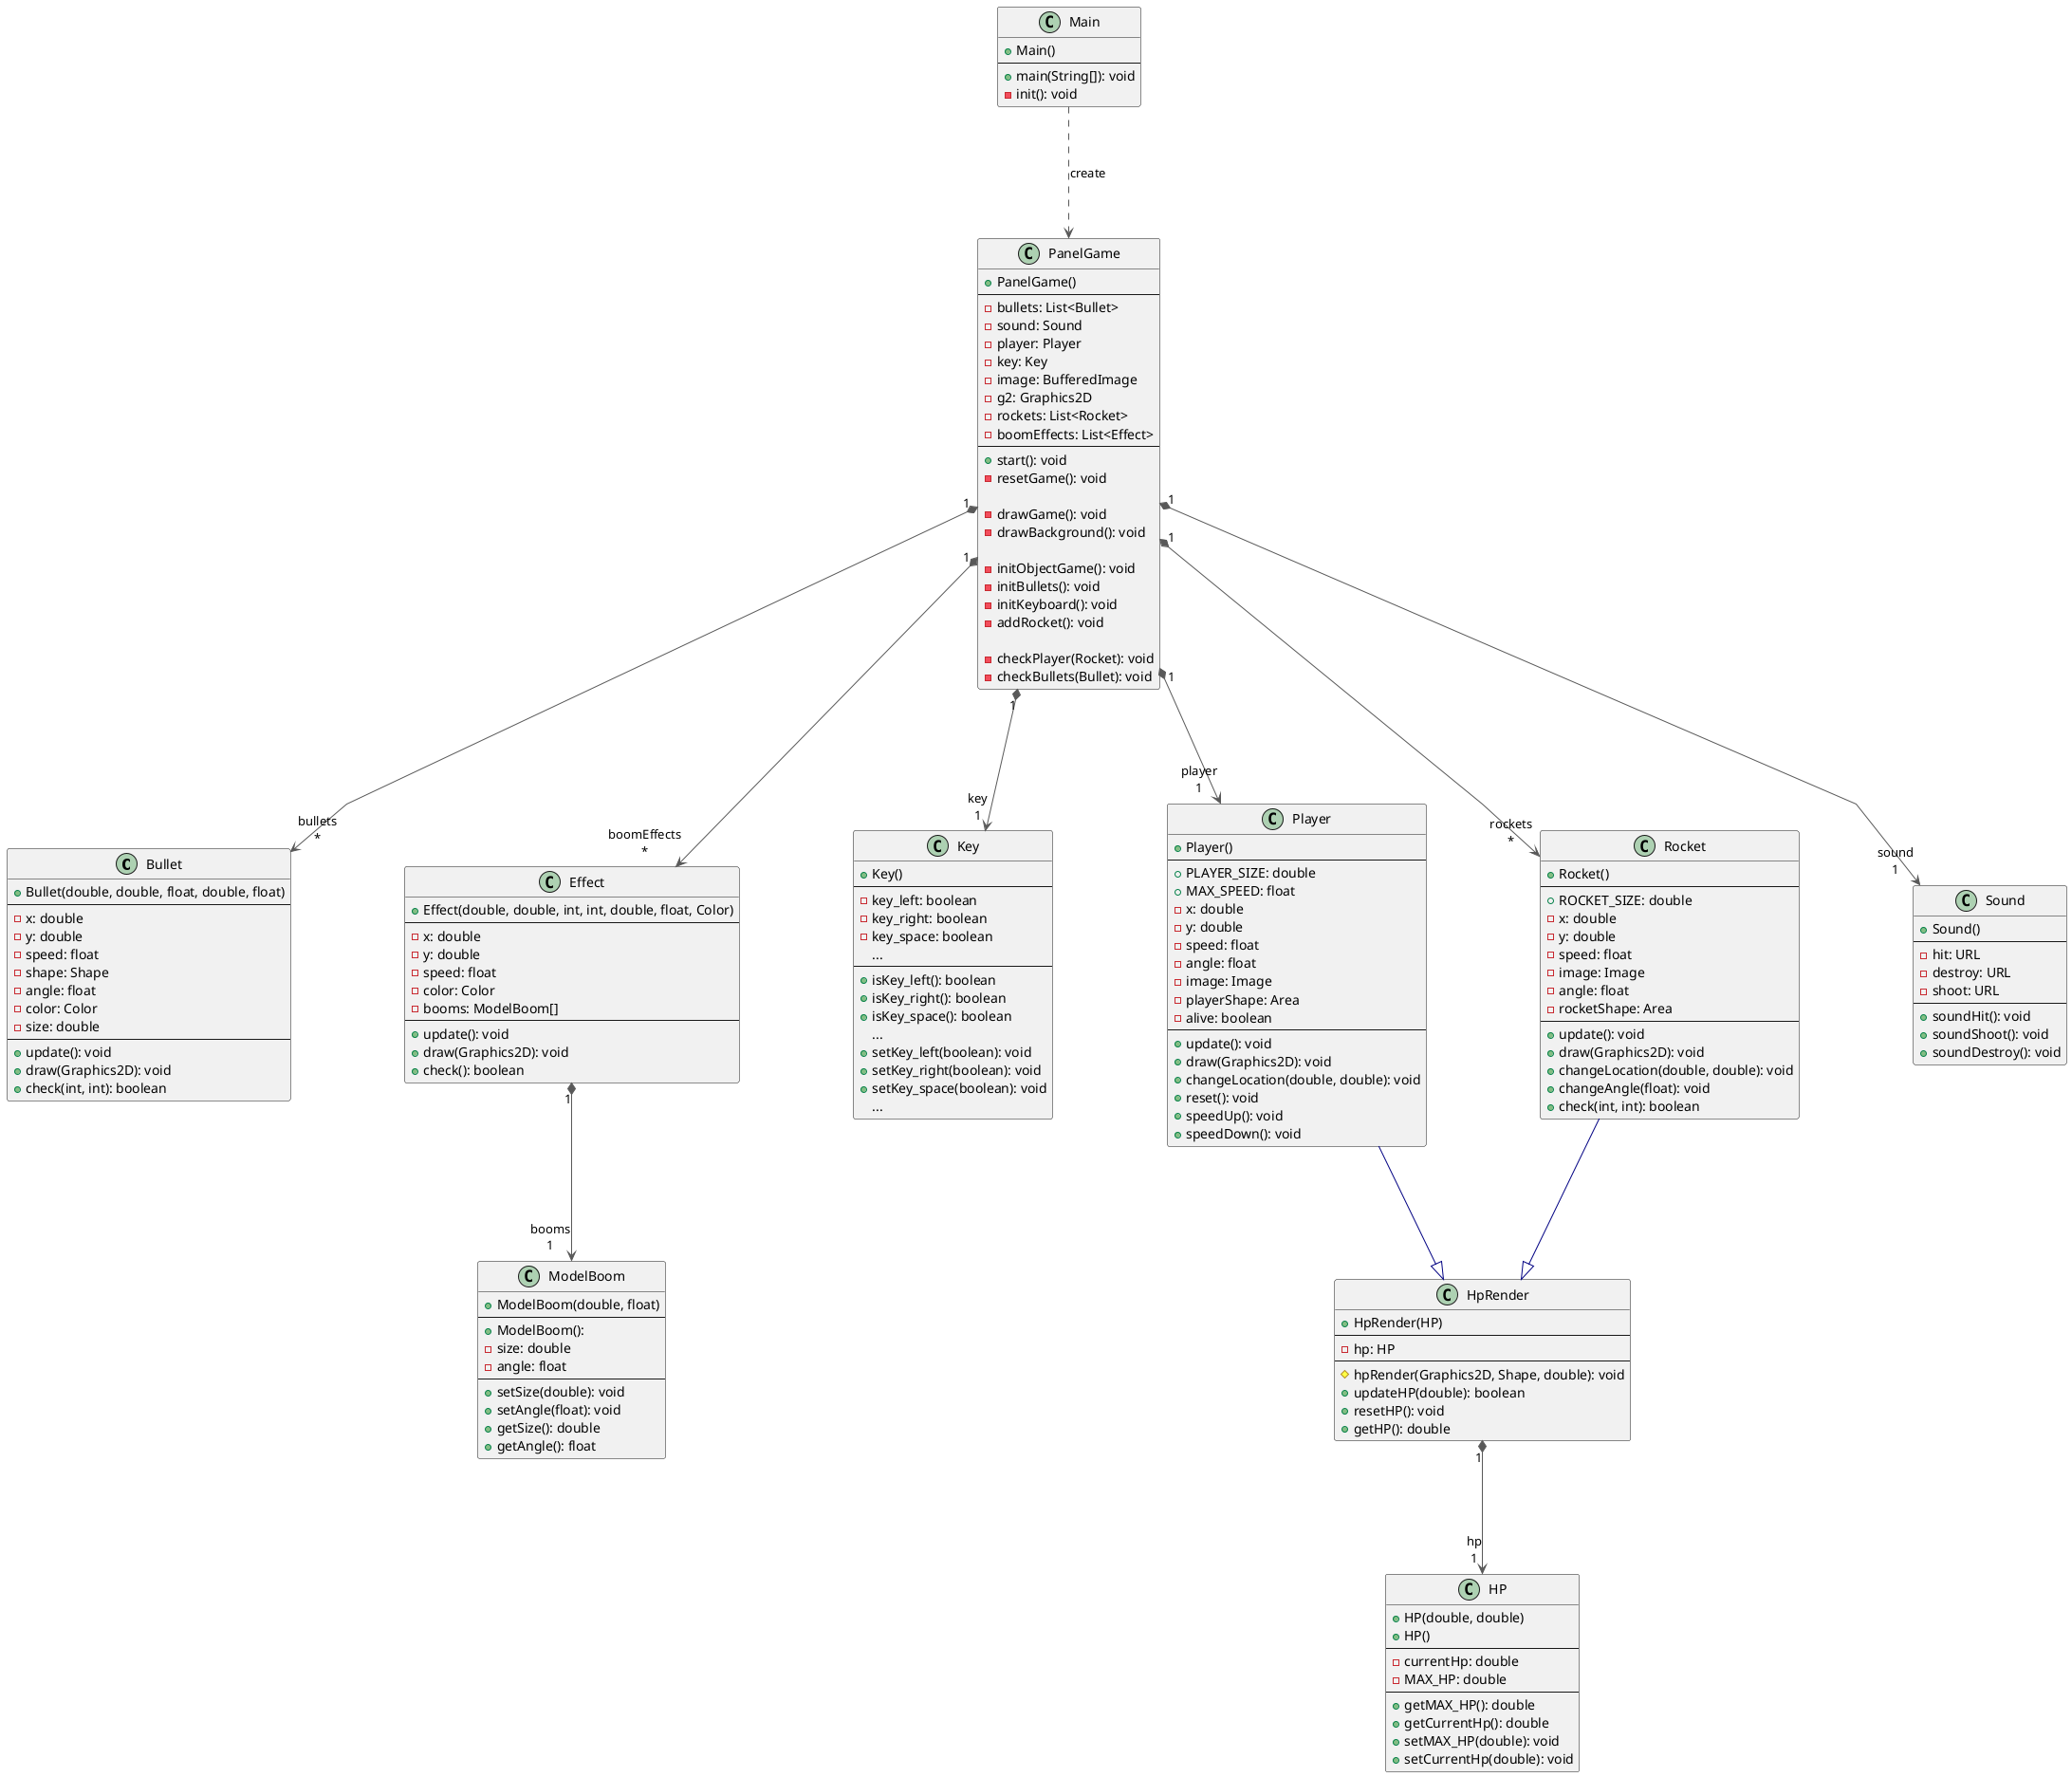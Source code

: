 @startuml plane-game
top to bottom direction
skinparam nodesep 120
skinparam ranksep 120
skinparam linetype polyline

class Bullet {
  + Bullet(double, double, float, double, float)
  ----
  - x: double
  - y: double
  - speed: float
  - shape: Shape
  - angle: float
  - color: Color
  - size: double
  ----
  + update(): void
  + draw(Graphics2D): void
  + check(int, int): boolean
}
class Effect {
  + Effect(double, double, int, int, double, float, Color)
  ----
  - x: double
  - y: double
  - speed: float
  - color: Color
  - booms: ModelBoom[]
  ----
  + update(): void
  + draw(Graphics2D): void
  + check(): boolean
}
class HP {
  + HP(double, double)
  + HP()
  ----
  - currentHp: double
  - MAX_HP: double
  ----
  + getMAX_HP(): double
  + getCurrentHp(): double
  + setMAX_HP(double): void
  + setCurrentHp(double): void
}
class HpRender {
  + HpRender(HP)
  ----
  - hp: HP
  ----
  # hpRender(Graphics2D, Shape, double): void
  + updateHP(double): boolean
  + resetHP(): void
  + getHP(): double
}
class Key {
  + Key()
  ----
  - key_left: boolean
  - key_right: boolean
  - key_space: boolean
  ...
  ----
  + isKey_left(): boolean
  + isKey_right(): boolean
  + isKey_space(): boolean
  ...
  + setKey_left(boolean): void
  + setKey_right(boolean): void
  + setKey_space(boolean): void
  ...
}
class Main {
  + Main()
  ----
  + main(String[]): void
  - init(): void
}
class ModelBoom {
  + ModelBoom(double, float)
  ----
  + ModelBoom(): 
  - size: double
  - angle: float
  ----
  + setSize(double): void
  + setAngle(float): void
  + getSize(): double
  + getAngle(): float
}
class PanelGame {
  + PanelGame()
  ----
  - bullets: List<Bullet>
  - sound: Sound
  - player: Player
  - key: Key
  - image: BufferedImage
  - g2: Graphics2D
  - rockets: List<Rocket>
  - boomEffects: List<Effect>
  ----
  + start(): void
  - resetGame(): void

  - drawGame(): void
  - drawBackground(): void
  
  - initObjectGame(): void
  - initBullets(): void
  - initKeyboard(): void
  - addRocket(): void
  
  - checkPlayer(Rocket): void
  - checkBullets(Bullet): void
}
class Player {
  + Player()
  ----
  + PLAYER_SIZE: double
  + MAX_SPEED: float
  - x: double
  - y: double
  - speed: float
  - angle: float
  - image: Image
  - playerShape: Area
  - alive: boolean
  ----
  + update(): void
  + draw(Graphics2D): void
  + changeLocation(double, double): void
  + reset(): void
  + speedUp(): void
  + speedDown(): void
}
class Rocket {
  + Rocket()
  ----
  + ROCKET_SIZE: double
  - x: double
  - y: double
  - speed: float
  - image: Image
  - angle: float
  - rocketShape: Area
  ----
  + update(): void
  + draw(Graphics2D): void
  + changeLocation(double, double): void
  + changeAngle(float): void
  + check(int, int): boolean
}
class Sound {
  + Sound()
  ----
  - hit: URL
  - destroy: URL
  - shoot: URL
  ----
  + soundHit(): void
  + soundShoot(): void
  + soundDestroy(): void
}

Effect    "1" *-[#595959,plain]-> "booms\n1" ModelBoom 
HpRender  "1" *-[#595959,plain]-> "hp\n1" HP        
Main       -[#595959,dashed]->  PanelGame : "«create»"
PanelGame "1" *-[#595959,plain]-> "bullets\n*" Bullet    
PanelGame "1" *-[#595959,plain]-> "boomEffects\n*" Effect    
PanelGame "1" *-[#595959,plain]-> "key\n1" Key       
PanelGame "1" *-[#595959,plain]-> "player\n1" Player    
PanelGame "1" *-[#595959,plain]-> "rockets\n*" Rocket    
PanelGame "1" *-[#595959,plain]-> "sound\n1" Sound     
Player     -[#000082,plain]-^  HpRender  
Rocket     -[#000082,plain]-^  HpRender  
@enduml
